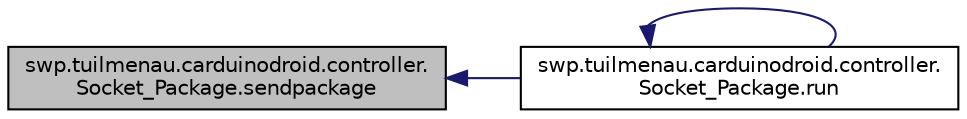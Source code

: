 digraph "swp.tuilmenau.carduinodroid.controller.Socket_Package.sendpackage"
{
  edge [fontname="Helvetica",fontsize="10",labelfontname="Helvetica",labelfontsize="10"];
  node [fontname="Helvetica",fontsize="10",shape=record];
  rankdir="LR";
  Node1 [label="swp.tuilmenau.carduinodroid.controller.\lSocket_Package.sendpackage",height=0.2,width=0.4,color="black", fillcolor="grey75", style="filled", fontcolor="black"];
  Node1 -> Node2 [dir="back",color="midnightblue",fontsize="10",style="solid"];
  Node2 [label="swp.tuilmenau.carduinodroid.controller.\lSocket_Package.run",height=0.2,width=0.4,color="black", fillcolor="white", style="filled",URL="$classswp_1_1tuilmenau_1_1carduinodroid_1_1controller_1_1_socket___package.html#a5ac59e8b14090f0669452997e1d55a09"];
  Node2 -> Node2 [dir="back",color="midnightblue",fontsize="10",style="solid"];
}
